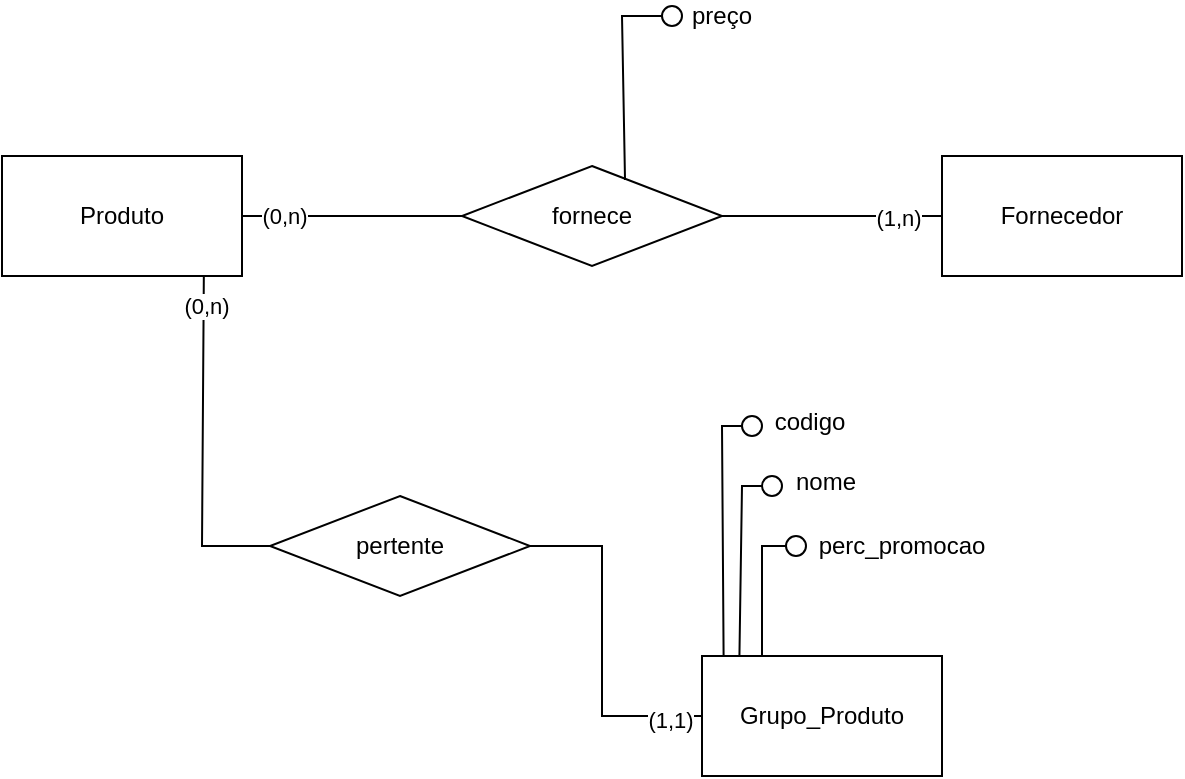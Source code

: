 <mxfile version="27.0.8">
  <diagram name="Page-1" id="JES_cMLNeLAYh3Iu4Azb">
    <mxGraphModel dx="327" dy="362" grid="1" gridSize="10" guides="1" tooltips="1" connect="1" arrows="1" fold="1" page="1" pageScale="1" pageWidth="827" pageHeight="1169" math="0" shadow="0">
      <root>
        <mxCell id="0" />
        <mxCell id="1" parent="0" />
        <mxCell id="kl4Z8RLUi9pYDhdN_yBm-1" value="&lt;div&gt;Produto&lt;/div&gt;" style="rounded=0;whiteSpace=wrap;html=1;" parent="1" vertex="1">
          <mxGeometry x="150" y="410" width="120" height="60" as="geometry" />
        </mxCell>
        <mxCell id="kl4Z8RLUi9pYDhdN_yBm-2" value="fornece" style="rhombus;whiteSpace=wrap;html=1;" parent="1" vertex="1">
          <mxGeometry x="380" y="415" width="130" height="50" as="geometry" />
        </mxCell>
        <mxCell id="kl4Z8RLUi9pYDhdN_yBm-3" value="Fornecedor" style="rounded=0;whiteSpace=wrap;html=1;" parent="1" vertex="1">
          <mxGeometry x="620" y="410" width="120" height="60" as="geometry" />
        </mxCell>
        <mxCell id="kl4Z8RLUi9pYDhdN_yBm-6" value="" style="endArrow=none;html=1;rounded=0;entryX=0;entryY=0.5;entryDx=0;entryDy=0;" parent="1" source="kl4Z8RLUi9pYDhdN_yBm-1" target="kl4Z8RLUi9pYDhdN_yBm-2" edge="1">
          <mxGeometry width="50" height="50" relative="1" as="geometry">
            <mxPoint x="270" y="490" as="sourcePoint" />
            <mxPoint x="340.711" y="440" as="targetPoint" />
          </mxGeometry>
        </mxCell>
        <mxCell id="kl4Z8RLUi9pYDhdN_yBm-9" value="(0,n)" style="edgeLabel;html=1;align=center;verticalAlign=middle;resizable=0;points=[];" parent="kl4Z8RLUi9pYDhdN_yBm-6" vertex="1" connectable="0">
          <mxGeometry x="-0.625" relative="1" as="geometry">
            <mxPoint as="offset" />
          </mxGeometry>
        </mxCell>
        <mxCell id="kl4Z8RLUi9pYDhdN_yBm-7" value="" style="endArrow=none;html=1;rounded=0;entryX=0;entryY=0.5;entryDx=0;entryDy=0;" parent="1" source="kl4Z8RLUi9pYDhdN_yBm-2" target="kl4Z8RLUi9pYDhdN_yBm-3" edge="1">
          <mxGeometry width="50" height="50" relative="1" as="geometry">
            <mxPoint x="510" y="490" as="sourcePoint" />
            <mxPoint x="580.711" y="440" as="targetPoint" />
          </mxGeometry>
        </mxCell>
        <mxCell id="kl4Z8RLUi9pYDhdN_yBm-10" value="(1,n)" style="edgeLabel;html=1;align=center;verticalAlign=middle;resizable=0;points=[];" parent="kl4Z8RLUi9pYDhdN_yBm-7" vertex="1" connectable="0">
          <mxGeometry x="0.603" y="-1" relative="1" as="geometry">
            <mxPoint as="offset" />
          </mxGeometry>
        </mxCell>
        <mxCell id="kl4Z8RLUi9pYDhdN_yBm-8" value="&lt;div&gt;pertente&lt;/div&gt;" style="rhombus;whiteSpace=wrap;html=1;" parent="1" vertex="1">
          <mxGeometry x="284" y="580" width="130" height="50" as="geometry" />
        </mxCell>
        <mxCell id="kl4Z8RLUi9pYDhdN_yBm-11" value="" style="ellipse;whiteSpace=wrap;html=1;aspect=fixed;" parent="1" vertex="1">
          <mxGeometry x="480" y="335" width="10" height="10" as="geometry" />
        </mxCell>
        <mxCell id="kl4Z8RLUi9pYDhdN_yBm-12" value="" style="endArrow=none;html=1;rounded=0;exitX=0.627;exitY=0.14;exitDx=0;exitDy=0;exitPerimeter=0;entryX=0;entryY=0.5;entryDx=0;entryDy=0;" parent="1" source="kl4Z8RLUi9pYDhdN_yBm-2" target="kl4Z8RLUi9pYDhdN_yBm-11" edge="1">
          <mxGeometry width="50" height="50" relative="1" as="geometry">
            <mxPoint x="460" y="430" as="sourcePoint" />
            <mxPoint x="510" y="380" as="targetPoint" />
            <Array as="points">
              <mxPoint x="460" y="340" />
            </Array>
          </mxGeometry>
        </mxCell>
        <mxCell id="kl4Z8RLUi9pYDhdN_yBm-13" value="preço" style="text;strokeColor=none;align=center;fillColor=none;html=1;verticalAlign=middle;whiteSpace=wrap;rounded=0;" parent="1" vertex="1">
          <mxGeometry x="490" y="332.5" width="40" height="15" as="geometry" />
        </mxCell>
        <mxCell id="kl4Z8RLUi9pYDhdN_yBm-14" value="" style="endArrow=none;html=1;rounded=0;entryX=0.841;entryY=0.993;entryDx=0;entryDy=0;entryPerimeter=0;exitX=0;exitY=0.5;exitDx=0;exitDy=0;" parent="1" source="kl4Z8RLUi9pYDhdN_yBm-8" target="kl4Z8RLUi9pYDhdN_yBm-1" edge="1">
          <mxGeometry width="50" height="50" relative="1" as="geometry">
            <mxPoint x="240" y="510" as="sourcePoint" />
            <mxPoint x="290" y="460" as="targetPoint" />
            <Array as="points">
              <mxPoint x="250" y="605" />
            </Array>
          </mxGeometry>
        </mxCell>
        <mxCell id="kl4Z8RLUi9pYDhdN_yBm-19" value="(0,n)" style="edgeLabel;html=1;align=center;verticalAlign=middle;resizable=0;points=[];" parent="kl4Z8RLUi9pYDhdN_yBm-14" vertex="1" connectable="0">
          <mxGeometry x="0.815" y="-1" relative="1" as="geometry">
            <mxPoint as="offset" />
          </mxGeometry>
        </mxCell>
        <mxCell id="kl4Z8RLUi9pYDhdN_yBm-15" value="Grupo_Produto" style="rounded=0;whiteSpace=wrap;html=1;" parent="1" vertex="1">
          <mxGeometry x="500" y="660" width="120" height="60" as="geometry" />
        </mxCell>
        <mxCell id="kl4Z8RLUi9pYDhdN_yBm-17" value="" style="endArrow=none;html=1;rounded=0;exitX=1;exitY=0.5;exitDx=0;exitDy=0;entryX=0;entryY=0.5;entryDx=0;entryDy=0;" parent="1" source="kl4Z8RLUi9pYDhdN_yBm-8" target="kl4Z8RLUi9pYDhdN_yBm-15" edge="1">
          <mxGeometry width="50" height="50" relative="1" as="geometry">
            <mxPoint x="450" y="650" as="sourcePoint" />
            <mxPoint x="500" y="600" as="targetPoint" />
            <Array as="points">
              <mxPoint x="450" y="605" />
              <mxPoint x="450" y="690" />
            </Array>
          </mxGeometry>
        </mxCell>
        <mxCell id="kl4Z8RLUi9pYDhdN_yBm-18" value="(1,1)" style="edgeLabel;html=1;align=center;verticalAlign=middle;resizable=0;points=[];" parent="kl4Z8RLUi9pYDhdN_yBm-17" vertex="1" connectable="0">
          <mxGeometry x="0.814" y="-2" relative="1" as="geometry">
            <mxPoint as="offset" />
          </mxGeometry>
        </mxCell>
        <mxCell id="-IjoiyWi63tUKuopHeVw-1" value="" style="ellipse;whiteSpace=wrap;html=1;aspect=fixed;" vertex="1" parent="1">
          <mxGeometry x="520" y="540" width="10" height="10" as="geometry" />
        </mxCell>
        <mxCell id="-IjoiyWi63tUKuopHeVw-2" value="" style="endArrow=none;html=1;rounded=0;exitX=0.09;exitY=0.003;exitDx=0;exitDy=0;exitPerimeter=0;entryX=0;entryY=0.5;entryDx=0;entryDy=0;" edge="1" parent="1" source="kl4Z8RLUi9pYDhdN_yBm-15" target="-IjoiyWi63tUKuopHeVw-1">
          <mxGeometry width="50" height="50" relative="1" as="geometry">
            <mxPoint x="510" y="640" as="sourcePoint" />
            <mxPoint x="560" y="590" as="targetPoint" />
            <Array as="points">
              <mxPoint x="510" y="545" />
            </Array>
          </mxGeometry>
        </mxCell>
        <mxCell id="-IjoiyWi63tUKuopHeVw-3" value="codigo" style="text;strokeColor=none;align=center;fillColor=none;html=1;verticalAlign=middle;whiteSpace=wrap;rounded=0;" vertex="1" parent="1">
          <mxGeometry x="529" y="533" width="50" height="20" as="geometry" />
        </mxCell>
        <mxCell id="-IjoiyWi63tUKuopHeVw-4" value="" style="ellipse;whiteSpace=wrap;html=1;aspect=fixed;" vertex="1" parent="1">
          <mxGeometry x="530" y="570" width="10" height="10" as="geometry" />
        </mxCell>
        <mxCell id="-IjoiyWi63tUKuopHeVw-5" value="nome" style="text;strokeColor=none;align=center;fillColor=none;html=1;verticalAlign=middle;whiteSpace=wrap;rounded=0;" vertex="1" parent="1">
          <mxGeometry x="542" y="563" width="40" height="20" as="geometry" />
        </mxCell>
        <mxCell id="-IjoiyWi63tUKuopHeVw-6" value="" style="ellipse;whiteSpace=wrap;html=1;aspect=fixed;" vertex="1" parent="1">
          <mxGeometry x="542" y="600" width="10" height="10" as="geometry" />
        </mxCell>
        <mxCell id="-IjoiyWi63tUKuopHeVw-7" value="perc_promocao" style="text;strokeColor=none;align=center;fillColor=none;html=1;verticalAlign=middle;whiteSpace=wrap;rounded=0;" vertex="1" parent="1">
          <mxGeometry x="570" y="590" width="60" height="30" as="geometry" />
        </mxCell>
        <mxCell id="-IjoiyWi63tUKuopHeVw-8" value="" style="endArrow=none;html=1;rounded=0;entryX=0;entryY=0.5;entryDx=0;entryDy=0;exitX=0.156;exitY=-0.005;exitDx=0;exitDy=0;exitPerimeter=0;" edge="1" parent="1" source="kl4Z8RLUi9pYDhdN_yBm-15" target="-IjoiyWi63tUKuopHeVw-4">
          <mxGeometry width="50" height="50" relative="1" as="geometry">
            <mxPoint x="520" y="620" as="sourcePoint" />
            <mxPoint x="570" y="570" as="targetPoint" />
            <Array as="points">
              <mxPoint x="520" y="575" />
            </Array>
          </mxGeometry>
        </mxCell>
        <mxCell id="-IjoiyWi63tUKuopHeVw-9" value="" style="endArrow=none;html=1;rounded=0;entryX=0;entryY=0.5;entryDx=0;entryDy=0;" edge="1" parent="1" target="-IjoiyWi63tUKuopHeVw-6">
          <mxGeometry width="50" height="50" relative="1" as="geometry">
            <mxPoint x="530" y="660" as="sourcePoint" />
            <mxPoint x="590" y="610" as="targetPoint" />
            <Array as="points">
              <mxPoint x="530" y="605" />
            </Array>
          </mxGeometry>
        </mxCell>
      </root>
    </mxGraphModel>
  </diagram>
</mxfile>

